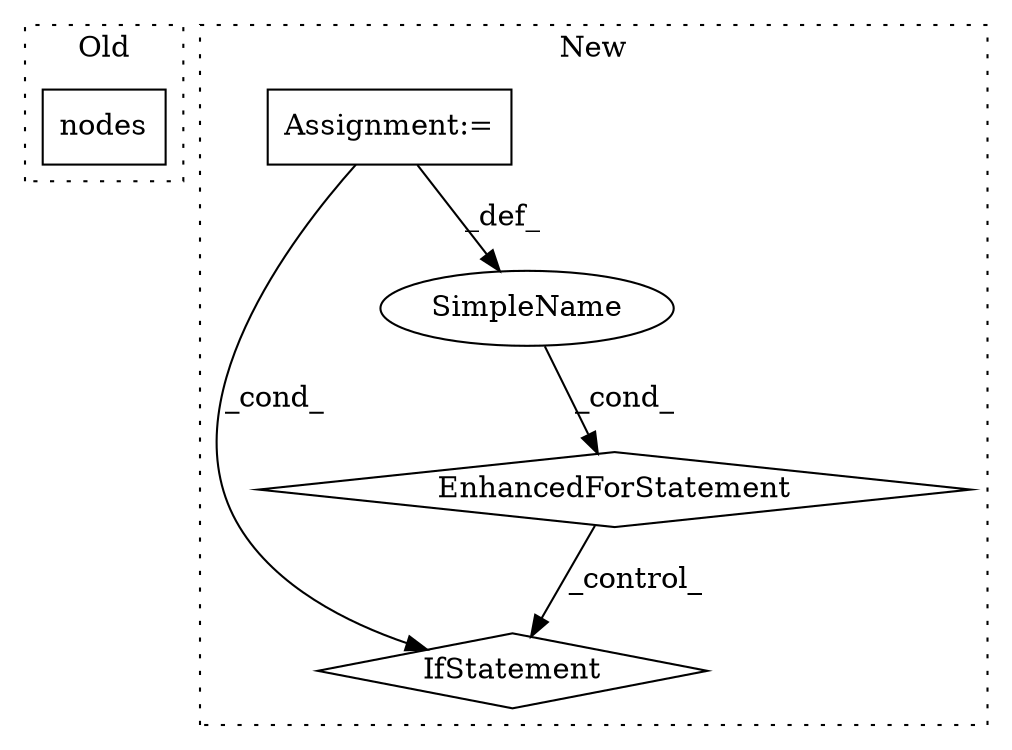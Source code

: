 digraph G {
subgraph cluster0 {
1 [label="nodes" a="32" s="5749" l="7" shape="box"];
label = "Old";
style="dotted";
}
subgraph cluster1 {
2 [label="EnhancedForStatement" a="70" s="4960,5054" l="65,2" shape="diamond"];
3 [label="IfStatement" a="25" s="5282,5343" l="4,2" shape="diamond"];
4 [label="Assignment:=" a="7" s="4866" l="46" shape="box"];
5 [label="SimpleName" a="42" s="5029" l="4" shape="ellipse"];
label = "New";
style="dotted";
}
2 -> 3 [label="_control_"];
4 -> 5 [label="_def_"];
4 -> 3 [label="_cond_"];
5 -> 2 [label="_cond_"];
}